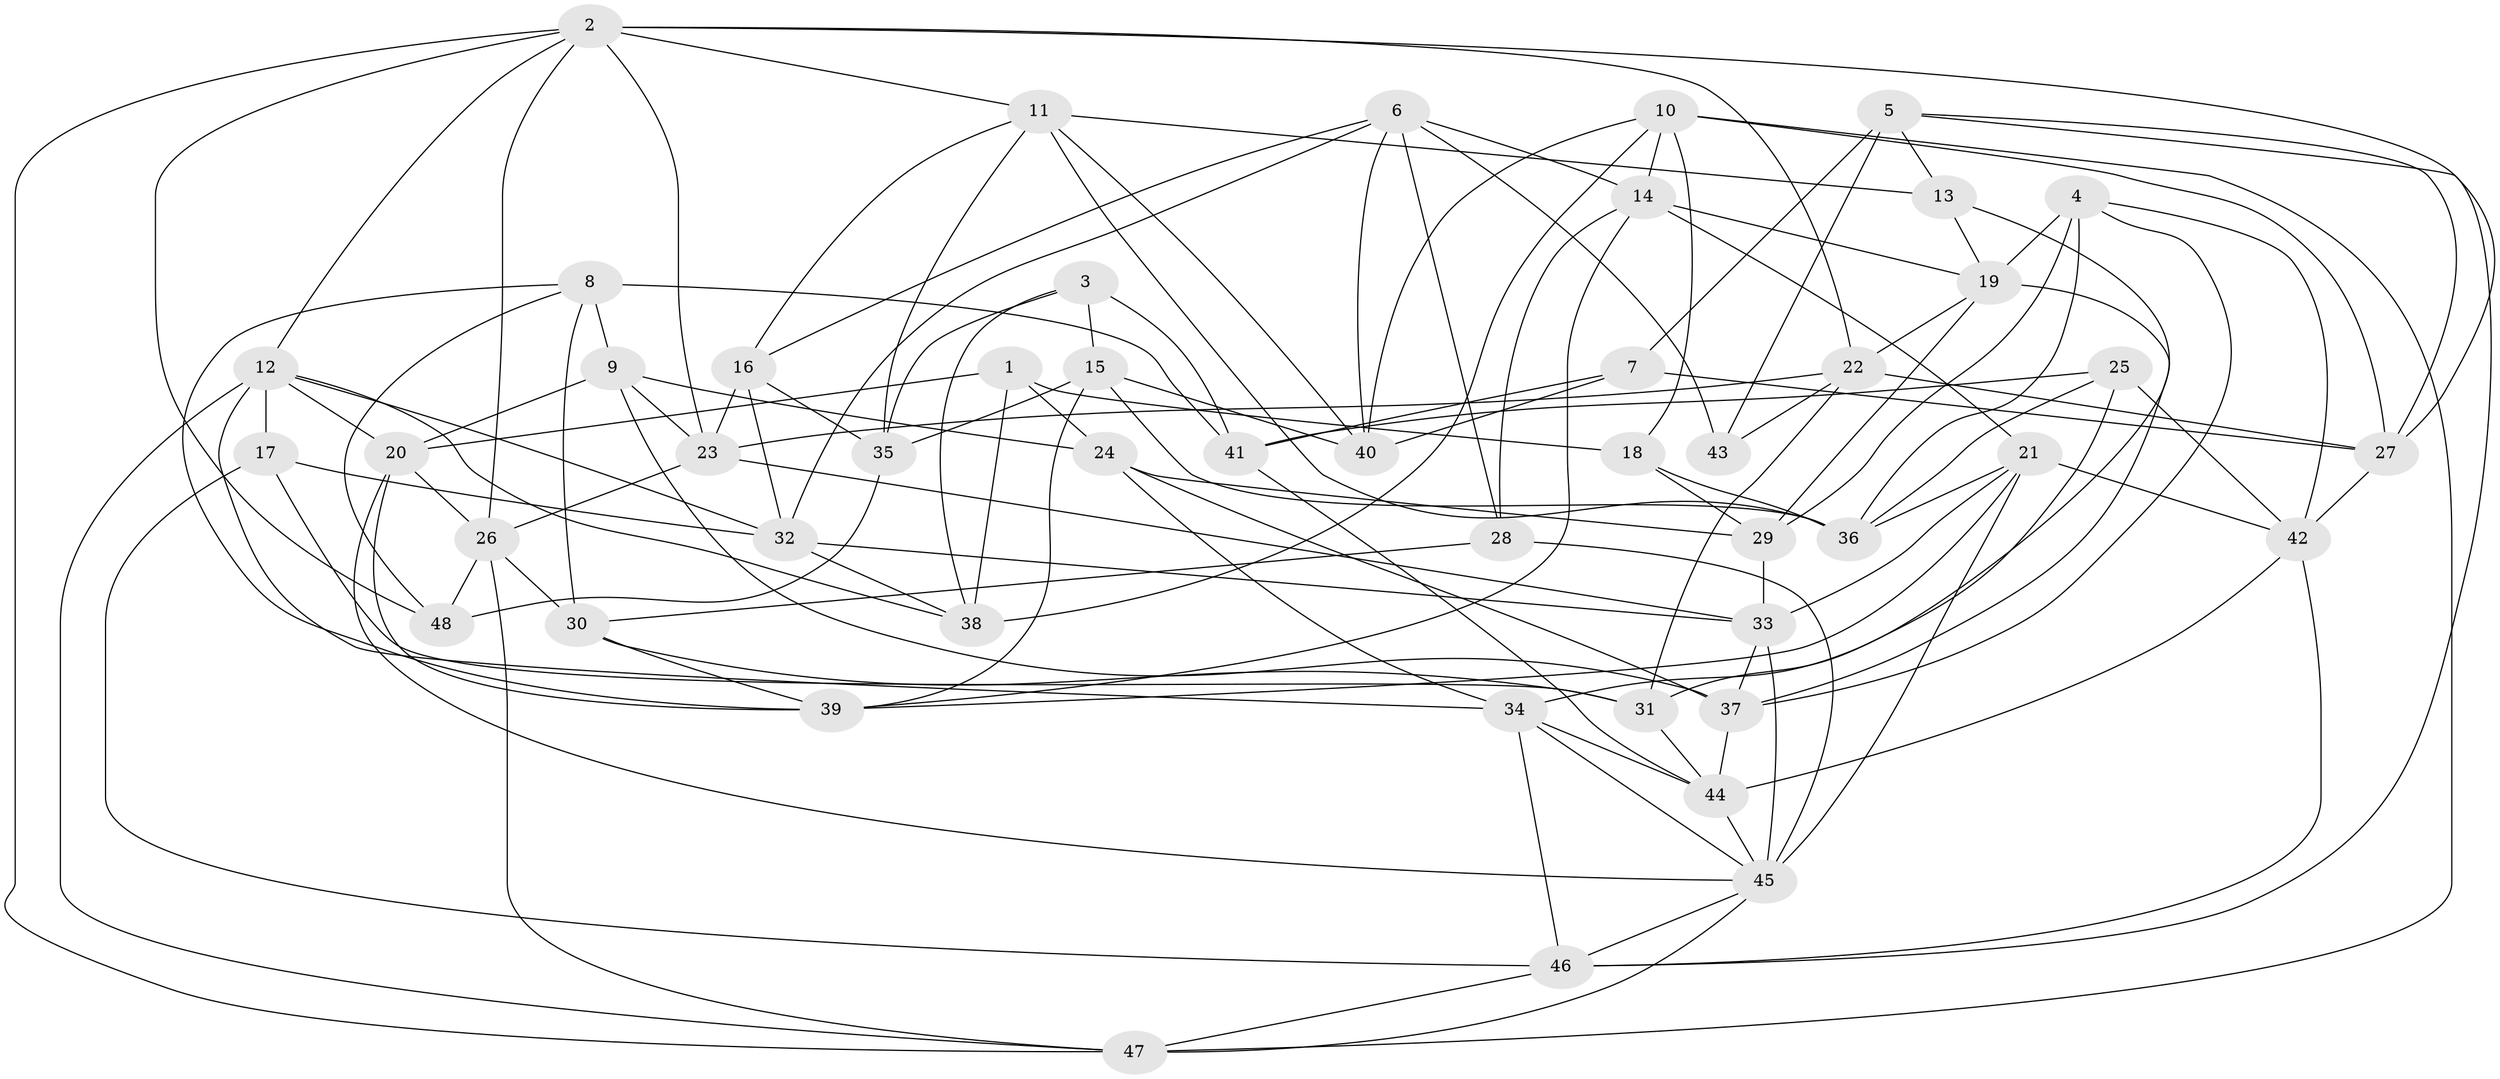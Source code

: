 // original degree distribution, {4: 1.0}
// Generated by graph-tools (version 1.1) at 2025/38/03/04/25 23:38:20]
// undirected, 48 vertices, 129 edges
graph export_dot {
  node [color=gray90,style=filled];
  1;
  2;
  3;
  4;
  5;
  6;
  7;
  8;
  9;
  10;
  11;
  12;
  13;
  14;
  15;
  16;
  17;
  18;
  19;
  20;
  21;
  22;
  23;
  24;
  25;
  26;
  27;
  28;
  29;
  30;
  31;
  32;
  33;
  34;
  35;
  36;
  37;
  38;
  39;
  40;
  41;
  42;
  43;
  44;
  45;
  46;
  47;
  48;
  1 -- 18 [weight=1.0];
  1 -- 20 [weight=1.0];
  1 -- 24 [weight=2.0];
  1 -- 38 [weight=2.0];
  2 -- 11 [weight=1.0];
  2 -- 12 [weight=1.0];
  2 -- 22 [weight=1.0];
  2 -- 23 [weight=1.0];
  2 -- 26 [weight=1.0];
  2 -- 27 [weight=1.0];
  2 -- 47 [weight=1.0];
  2 -- 48 [weight=1.0];
  3 -- 15 [weight=1.0];
  3 -- 35 [weight=1.0];
  3 -- 38 [weight=1.0];
  3 -- 41 [weight=1.0];
  4 -- 19 [weight=2.0];
  4 -- 29 [weight=1.0];
  4 -- 36 [weight=1.0];
  4 -- 37 [weight=1.0];
  4 -- 42 [weight=1.0];
  5 -- 7 [weight=1.0];
  5 -- 13 [weight=1.0];
  5 -- 27 [weight=1.0];
  5 -- 43 [weight=2.0];
  5 -- 46 [weight=1.0];
  6 -- 14 [weight=1.0];
  6 -- 16 [weight=1.0];
  6 -- 28 [weight=1.0];
  6 -- 32 [weight=1.0];
  6 -- 40 [weight=1.0];
  6 -- 43 [weight=1.0];
  7 -- 27 [weight=1.0];
  7 -- 40 [weight=2.0];
  7 -- 41 [weight=2.0];
  8 -- 9 [weight=2.0];
  8 -- 30 [weight=1.0];
  8 -- 39 [weight=1.0];
  8 -- 41 [weight=1.0];
  8 -- 48 [weight=1.0];
  9 -- 20 [weight=1.0];
  9 -- 23 [weight=1.0];
  9 -- 24 [weight=1.0];
  9 -- 37 [weight=1.0];
  10 -- 14 [weight=1.0];
  10 -- 18 [weight=1.0];
  10 -- 27 [weight=1.0];
  10 -- 38 [weight=1.0];
  10 -- 40 [weight=1.0];
  10 -- 47 [weight=1.0];
  11 -- 13 [weight=1.0];
  11 -- 16 [weight=1.0];
  11 -- 35 [weight=1.0];
  11 -- 36 [weight=1.0];
  11 -- 40 [weight=1.0];
  12 -- 17 [weight=2.0];
  12 -- 20 [weight=1.0];
  12 -- 32 [weight=1.0];
  12 -- 34 [weight=1.0];
  12 -- 38 [weight=1.0];
  12 -- 47 [weight=1.0];
  13 -- 19 [weight=1.0];
  13 -- 34 [weight=1.0];
  14 -- 19 [weight=1.0];
  14 -- 21 [weight=1.0];
  14 -- 28 [weight=1.0];
  14 -- 39 [weight=1.0];
  15 -- 35 [weight=1.0];
  15 -- 36 [weight=1.0];
  15 -- 39 [weight=2.0];
  15 -- 40 [weight=1.0];
  16 -- 23 [weight=1.0];
  16 -- 32 [weight=1.0];
  16 -- 35 [weight=2.0];
  17 -- 31 [weight=2.0];
  17 -- 32 [weight=1.0];
  17 -- 46 [weight=1.0];
  18 -- 29 [weight=1.0];
  18 -- 36 [weight=1.0];
  19 -- 22 [weight=1.0];
  19 -- 29 [weight=2.0];
  19 -- 37 [weight=1.0];
  20 -- 26 [weight=1.0];
  20 -- 39 [weight=1.0];
  20 -- 45 [weight=1.0];
  21 -- 33 [weight=1.0];
  21 -- 36 [weight=1.0];
  21 -- 39 [weight=1.0];
  21 -- 42 [weight=1.0];
  21 -- 45 [weight=1.0];
  22 -- 23 [weight=1.0];
  22 -- 27 [weight=1.0];
  22 -- 31 [weight=1.0];
  22 -- 43 [weight=1.0];
  23 -- 26 [weight=1.0];
  23 -- 33 [weight=1.0];
  24 -- 29 [weight=1.0];
  24 -- 34 [weight=1.0];
  24 -- 37 [weight=1.0];
  25 -- 31 [weight=1.0];
  25 -- 36 [weight=1.0];
  25 -- 41 [weight=1.0];
  25 -- 42 [weight=1.0];
  26 -- 30 [weight=1.0];
  26 -- 47 [weight=1.0];
  26 -- 48 [weight=1.0];
  27 -- 42 [weight=1.0];
  28 -- 30 [weight=1.0];
  28 -- 45 [weight=3.0];
  29 -- 33 [weight=1.0];
  30 -- 31 [weight=1.0];
  30 -- 39 [weight=2.0];
  31 -- 44 [weight=1.0];
  32 -- 33 [weight=1.0];
  32 -- 38 [weight=1.0];
  33 -- 37 [weight=1.0];
  33 -- 45 [weight=1.0];
  34 -- 44 [weight=1.0];
  34 -- 45 [weight=1.0];
  34 -- 46 [weight=1.0];
  35 -- 48 [weight=1.0];
  37 -- 44 [weight=1.0];
  41 -- 44 [weight=1.0];
  42 -- 44 [weight=1.0];
  42 -- 46 [weight=1.0];
  44 -- 45 [weight=1.0];
  45 -- 46 [weight=1.0];
  45 -- 47 [weight=1.0];
  46 -- 47 [weight=1.0];
}
